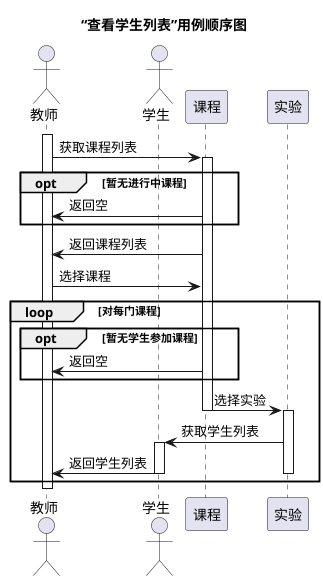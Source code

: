 @startuml

title:“查看学生列表”用例顺序图

actor 教师
actor 学生
participant 课程
participant 实验

activate 教师
    教师->课程:获取课程列表
    activate 课程
        opt 暂无进行中课程
            课程->教师:返回空
        end opt
        课程->教师:返回课程列表
        教师->课程:选择课程
        loop 对每门课程
                opt 暂无学生参加课程
                    课程->教师:返回空
                end opt
                课程->实验:选择实验
    deactivate 课程

                activate 实验
                    实验->学生:获取学生列表
                    activate 学生
                        学生->教师:返回学生列表
                    deactivate 学生
                deactivate 实验
            deactivate 课程
        end loop
deactivate 教师

@enduml